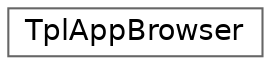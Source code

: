 digraph "Graphical Class Hierarchy"
{
 // LATEX_PDF_SIZE
  bgcolor="transparent";
  edge [fontname=Helvetica,fontsize=14,labelfontname=Helvetica,labelfontsize=14];
  node [fontname=Helvetica,fontsize=14,shape=box,height=0.2,width=0.4];
  rankdir="LR";
  Node0 [id="Node000000",label="TplAppBrowser",height=0.2,width=0.4,color="grey40", fillcolor="white", style="filled",URL="$d4/d25/classTplAppBrowser.html",tooltip=" "];
}
